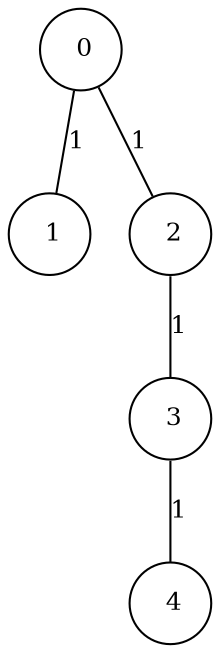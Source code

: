 graph G {
size="8.5,11;"
ratio = "expand;"
fixedsize="true;"
overlap="scale;"
node[shape=circle,width=.12,hight=.12,fontsize=12]
edge[fontsize=12]

0[label=" 0" color=black, pos="0.32877704,2.074161!"];
1[label=" 1" color=black, pos="2.2236564,2.510686!"];
2[label=" 2" color=black, pos="0.28004201,2.7192686!"];
3[label=" 3" color=black, pos="1.4714834,2.9443181!"];
4[label=" 4" color=black, pos="2.3363511,0.4345133!"];
0--1[label="1"]
0--2[label="1"]
2--3[label="1"]
3--4[label="1"]

}
